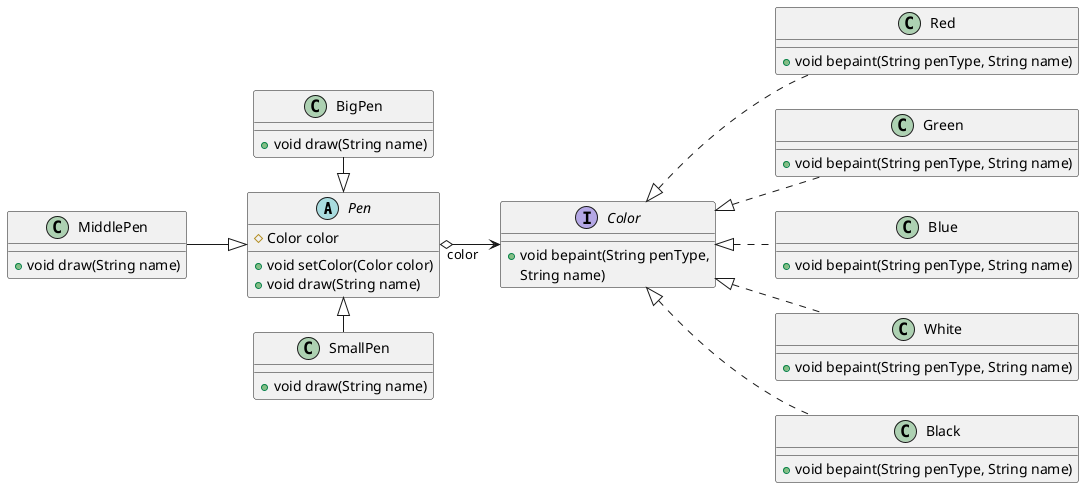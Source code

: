 @startuml 

skinparam DefaultFontName PingFangSC-Regular
left to right direction

abstract class Pen{
    # Color color
    + void setColor(Color color)
    + void draw(String name)
}
class SmallPen{
    + void draw(String name)
}
class MiddlePen{
    + void draw(String name)
}
class BigPen{
    + void draw(String name)
}
interface Color{
    + void bepaint(String penType, 
    String name)
}
class Red{
    + void bepaint(String penType, String name) 
}
class Green{
    + void bepaint(String penType, String name) 
}
class Blue{
    + void bepaint(String penType, String name) 
}
class White{
    + void bepaint(String penType, String name) 
}
class Black{
    + void bepaint(String penType, String name) 
}

Pen <|- SmallPen
Pen <|-left- BigPen
Pen <|-up- MiddlePen
Pen "color" o--> Color
Color <|.. Red
Color <|.. Green
Color <|.. Blue
Color <|.. White
Color <|.. Black

@enduml